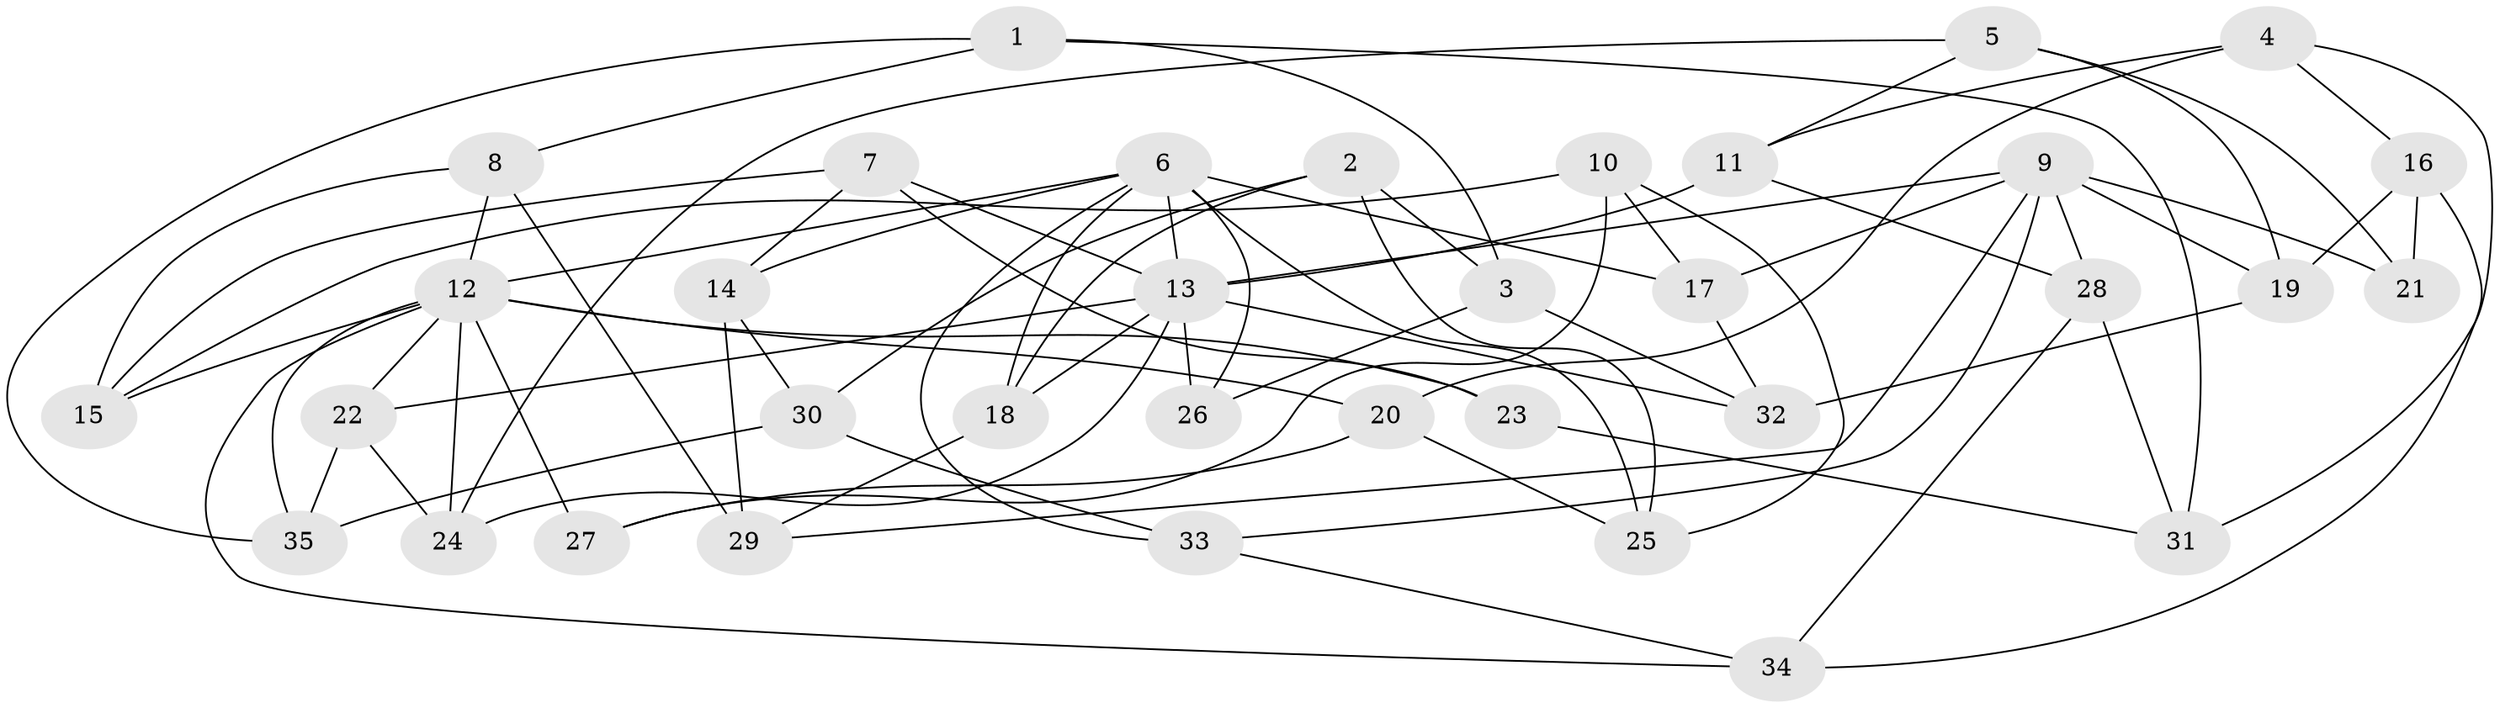 // original degree distribution, {4: 1.0}
// Generated by graph-tools (version 1.1) at 2025/53/03/04/25 22:53:39]
// undirected, 35 vertices, 77 edges
graph export_dot {
  node [color=gray90,style=filled];
  1;
  2;
  3;
  4;
  5;
  6;
  7;
  8;
  9;
  10;
  11;
  12;
  13;
  14;
  15;
  16;
  17;
  18;
  19;
  20;
  21;
  22;
  23;
  24;
  25;
  26;
  27;
  28;
  29;
  30;
  31;
  32;
  33;
  34;
  35;
  1 -- 3 [weight=1.0];
  1 -- 8 [weight=1.0];
  1 -- 31 [weight=1.0];
  1 -- 35 [weight=1.0];
  2 -- 3 [weight=1.0];
  2 -- 18 [weight=1.0];
  2 -- 25 [weight=1.0];
  2 -- 30 [weight=1.0];
  3 -- 26 [weight=1.0];
  3 -- 32 [weight=1.0];
  4 -- 11 [weight=1.0];
  4 -- 16 [weight=1.0];
  4 -- 20 [weight=1.0];
  4 -- 31 [weight=1.0];
  5 -- 11 [weight=1.0];
  5 -- 19 [weight=1.0];
  5 -- 21 [weight=1.0];
  5 -- 24 [weight=1.0];
  6 -- 12 [weight=1.0];
  6 -- 13 [weight=1.0];
  6 -- 14 [weight=1.0];
  6 -- 17 [weight=1.0];
  6 -- 18 [weight=1.0];
  6 -- 25 [weight=1.0];
  6 -- 26 [weight=1.0];
  6 -- 33 [weight=1.0];
  7 -- 13 [weight=1.0];
  7 -- 14 [weight=1.0];
  7 -- 15 [weight=1.0];
  7 -- 23 [weight=1.0];
  8 -- 12 [weight=1.0];
  8 -- 15 [weight=1.0];
  8 -- 29 [weight=1.0];
  9 -- 13 [weight=1.0];
  9 -- 17 [weight=1.0];
  9 -- 19 [weight=1.0];
  9 -- 21 [weight=2.0];
  9 -- 28 [weight=1.0];
  9 -- 29 [weight=1.0];
  9 -- 33 [weight=1.0];
  10 -- 15 [weight=1.0];
  10 -- 17 [weight=1.0];
  10 -- 25 [weight=1.0];
  10 -- 27 [weight=1.0];
  11 -- 13 [weight=1.0];
  11 -- 28 [weight=1.0];
  12 -- 15 [weight=1.0];
  12 -- 20 [weight=1.0];
  12 -- 22 [weight=1.0];
  12 -- 23 [weight=2.0];
  12 -- 24 [weight=1.0];
  12 -- 27 [weight=2.0];
  12 -- 34 [weight=1.0];
  12 -- 35 [weight=1.0];
  13 -- 18 [weight=1.0];
  13 -- 22 [weight=1.0];
  13 -- 24 [weight=1.0];
  13 -- 26 [weight=2.0];
  13 -- 32 [weight=1.0];
  14 -- 29 [weight=1.0];
  14 -- 30 [weight=1.0];
  16 -- 19 [weight=1.0];
  16 -- 21 [weight=1.0];
  16 -- 34 [weight=1.0];
  17 -- 32 [weight=1.0];
  18 -- 29 [weight=1.0];
  19 -- 32 [weight=1.0];
  20 -- 25 [weight=1.0];
  20 -- 27 [weight=1.0];
  22 -- 24 [weight=1.0];
  22 -- 35 [weight=1.0];
  23 -- 31 [weight=1.0];
  28 -- 31 [weight=1.0];
  28 -- 34 [weight=1.0];
  30 -- 33 [weight=1.0];
  30 -- 35 [weight=1.0];
  33 -- 34 [weight=1.0];
}
